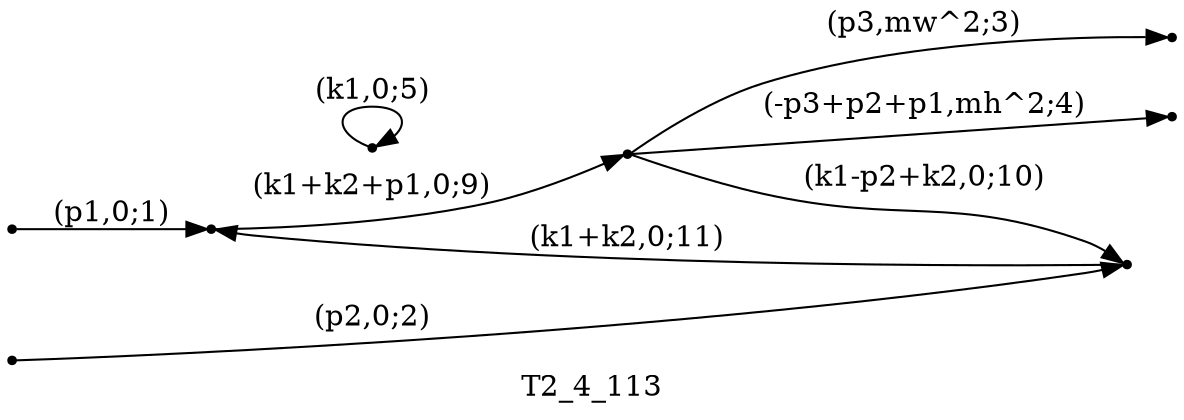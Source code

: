 digraph T2_4_113 {
  label="T2_4_113";
  rankdir="LR";
  subgraph edges {
    -1 -> 3 [label="(p1,0;1)"];
    -2 -> 2 [label="(p2,0;2)"];
    1 -> -3 [label="(p3,mw^2;3)"];
    1 -> -4 [label="(-p3+p2+p1,mh^2;4)"];
    4 -> 4 [label="(k1,0;5)"];
    3 -> 1 [label="(k1+k2+p1,0;9)"];
    1 -> 2 [label="(k1-p2+k2,0;10)"];
    2 -> 3 [label="(k1+k2,0;11)"];
  }
  subgraph incoming { rank="source"; -1; -2; }
  subgraph outgoing { rank="sink"; -3; -4; }
-4 [shape=point];
-3 [shape=point];
-2 [shape=point];
-1 [shape=point];
1 [shape=point];
2 [shape=point];
3 [shape=point];
4 [shape=point];
}

